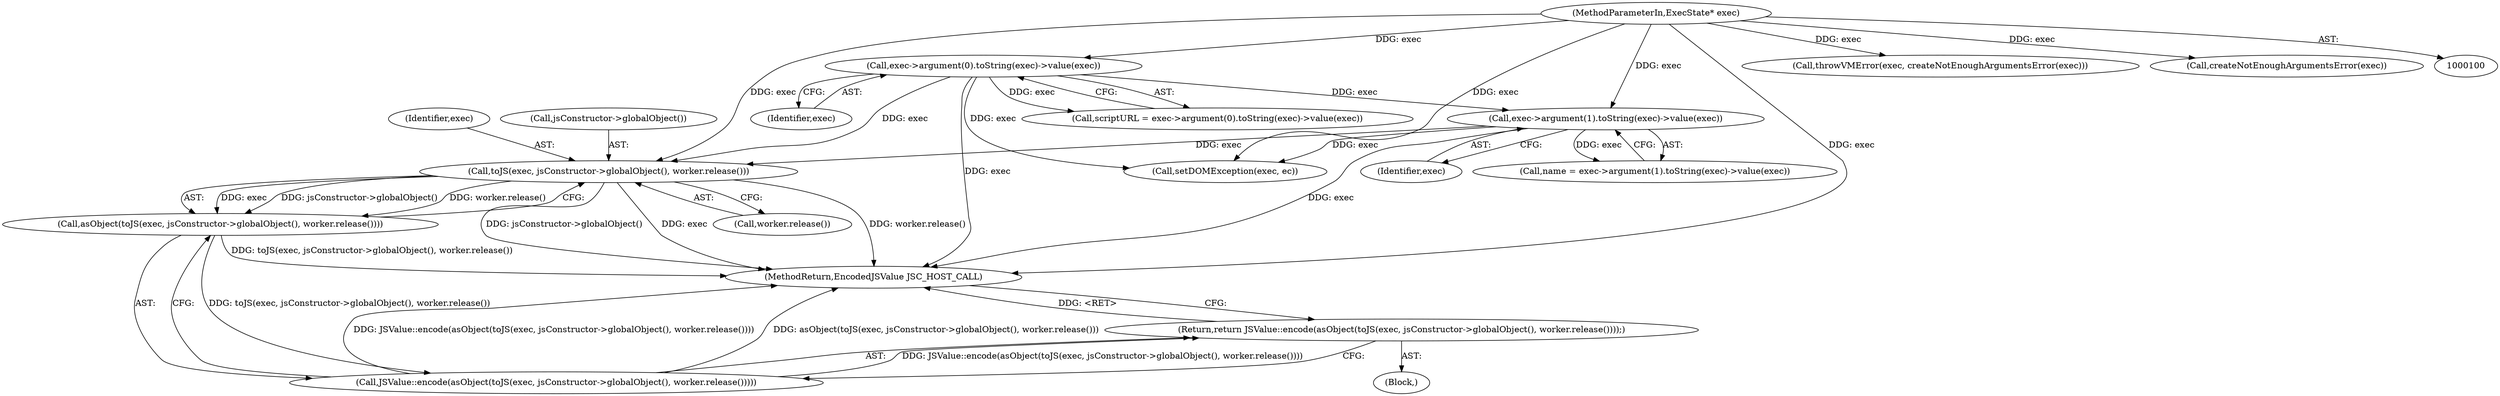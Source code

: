 digraph "0_Chrome_b944f670bb7a8a919daac497a4ea0536c954c201_4@pointer" {
"1000162" [label="(Call,toJS(exec, jsConstructor->globalObject(), worker.release()))"];
"1000116" [label="(Call,exec->argument(0).toString(exec)->value(exec))"];
"1000101" [label="(MethodParameterIn,ExecState* exec)"];
"1000125" [label="(Call,exec->argument(1).toString(exec)->value(exec))"];
"1000161" [label="(Call,asObject(toJS(exec, jsConstructor->globalObject(), worker.release())))"];
"1000160" [label="(Call,JSValue::encode(asObject(toJS(exec, jsConstructor->globalObject(), worker.release()))))"];
"1000159" [label="(Return,return JSValue::encode(asObject(toJS(exec, jsConstructor->globalObject(), worker.release())));)"];
"1000109" [label="(Call,throwVMError(exec, createNotEnoughArgumentsError(exec)))"];
"1000126" [label="(Identifier,exec)"];
"1000166" [label="(MethodReturn,EncodedJSValue JSC_HOST_CALL)"];
"1000165" [label="(Call,worker.release())"];
"1000117" [label="(Identifier,exec)"];
"1000123" [label="(Call,name = exec->argument(1).toString(exec)->value(exec))"];
"1000159" [label="(Return,return JSValue::encode(asObject(toJS(exec, jsConstructor->globalObject(), worker.release())));)"];
"1000153" [label="(Call,setDOMException(exec, ec))"];
"1000162" [label="(Call,toJS(exec, jsConstructor->globalObject(), worker.release()))"];
"1000161" [label="(Call,asObject(toJS(exec, jsConstructor->globalObject(), worker.release())))"];
"1000116" [label="(Call,exec->argument(0).toString(exec)->value(exec))"];
"1000125" [label="(Call,exec->argument(1).toString(exec)->value(exec))"];
"1000102" [label="(Block,)"];
"1000163" [label="(Identifier,exec)"];
"1000101" [label="(MethodParameterIn,ExecState* exec)"];
"1000111" [label="(Call,createNotEnoughArgumentsError(exec))"];
"1000160" [label="(Call,JSValue::encode(asObject(toJS(exec, jsConstructor->globalObject(), worker.release()))))"];
"1000164" [label="(Call,jsConstructor->globalObject())"];
"1000114" [label="(Call,scriptURL = exec->argument(0).toString(exec)->value(exec))"];
"1000162" -> "1000161"  [label="AST: "];
"1000162" -> "1000165"  [label="CFG: "];
"1000163" -> "1000162"  [label="AST: "];
"1000164" -> "1000162"  [label="AST: "];
"1000165" -> "1000162"  [label="AST: "];
"1000161" -> "1000162"  [label="CFG: "];
"1000162" -> "1000166"  [label="DDG: jsConstructor->globalObject()"];
"1000162" -> "1000166"  [label="DDG: exec"];
"1000162" -> "1000166"  [label="DDG: worker.release()"];
"1000162" -> "1000161"  [label="DDG: exec"];
"1000162" -> "1000161"  [label="DDG: jsConstructor->globalObject()"];
"1000162" -> "1000161"  [label="DDG: worker.release()"];
"1000116" -> "1000162"  [label="DDG: exec"];
"1000125" -> "1000162"  [label="DDG: exec"];
"1000101" -> "1000162"  [label="DDG: exec"];
"1000116" -> "1000114"  [label="AST: "];
"1000116" -> "1000117"  [label="CFG: "];
"1000117" -> "1000116"  [label="AST: "];
"1000114" -> "1000116"  [label="CFG: "];
"1000116" -> "1000166"  [label="DDG: exec"];
"1000116" -> "1000114"  [label="DDG: exec"];
"1000101" -> "1000116"  [label="DDG: exec"];
"1000116" -> "1000125"  [label="DDG: exec"];
"1000116" -> "1000153"  [label="DDG: exec"];
"1000101" -> "1000100"  [label="AST: "];
"1000101" -> "1000166"  [label="DDG: exec"];
"1000101" -> "1000109"  [label="DDG: exec"];
"1000101" -> "1000111"  [label="DDG: exec"];
"1000101" -> "1000125"  [label="DDG: exec"];
"1000101" -> "1000153"  [label="DDG: exec"];
"1000125" -> "1000123"  [label="AST: "];
"1000125" -> "1000126"  [label="CFG: "];
"1000126" -> "1000125"  [label="AST: "];
"1000123" -> "1000125"  [label="CFG: "];
"1000125" -> "1000166"  [label="DDG: exec"];
"1000125" -> "1000123"  [label="DDG: exec"];
"1000125" -> "1000153"  [label="DDG: exec"];
"1000161" -> "1000160"  [label="AST: "];
"1000160" -> "1000161"  [label="CFG: "];
"1000161" -> "1000166"  [label="DDG: toJS(exec, jsConstructor->globalObject(), worker.release())"];
"1000161" -> "1000160"  [label="DDG: toJS(exec, jsConstructor->globalObject(), worker.release())"];
"1000160" -> "1000159"  [label="AST: "];
"1000159" -> "1000160"  [label="CFG: "];
"1000160" -> "1000166"  [label="DDG: JSValue::encode(asObject(toJS(exec, jsConstructor->globalObject(), worker.release())))"];
"1000160" -> "1000166"  [label="DDG: asObject(toJS(exec, jsConstructor->globalObject(), worker.release()))"];
"1000160" -> "1000159"  [label="DDG: JSValue::encode(asObject(toJS(exec, jsConstructor->globalObject(), worker.release())))"];
"1000159" -> "1000102"  [label="AST: "];
"1000166" -> "1000159"  [label="CFG: "];
"1000159" -> "1000166"  [label="DDG: <RET>"];
}
